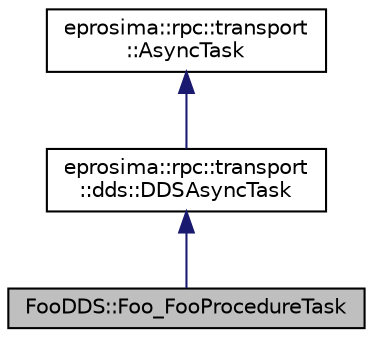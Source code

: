 digraph "FooDDS::Foo_FooProcedureTask"
{
  edge [fontname="Helvetica",fontsize="10",labelfontname="Helvetica",labelfontsize="10"];
  node [fontname="Helvetica",fontsize="10",shape=record];
  Node1 [label="FooDDS::Foo_FooProcedureTask",height=0.2,width=0.4,color="black", fillcolor="grey75", style="filled" fontcolor="black"];
  Node2 -> Node1 [dir="back",color="midnightblue",fontsize="10",style="solid",fontname="Helvetica"];
  Node2 [label="eprosima::rpc::transport\l::dds::DDSAsyncTask",height=0.2,width=0.4,color="black", fillcolor="white", style="filled",URL="$classeprosima_1_1rpc_1_1transport_1_1dds_1_1_d_d_s_async_task.html",tooltip="This class represents a asynchronous task created to wait the reply from the server in an asynchronou..."];
  Node3 -> Node2 [dir="back",color="midnightblue",fontsize="10",style="solid",fontname="Helvetica"];
  Node3 [label="eprosima::rpc::transport\l::AsyncTask",height=0.2,width=0.4,color="black", fillcolor="white", style="filled",URL="$classeprosima_1_1rpc_1_1transport_1_1_async_task.html",tooltip="This class represents a asynchronous task created to wait the reply from the server in an asynchronou..."];
}
